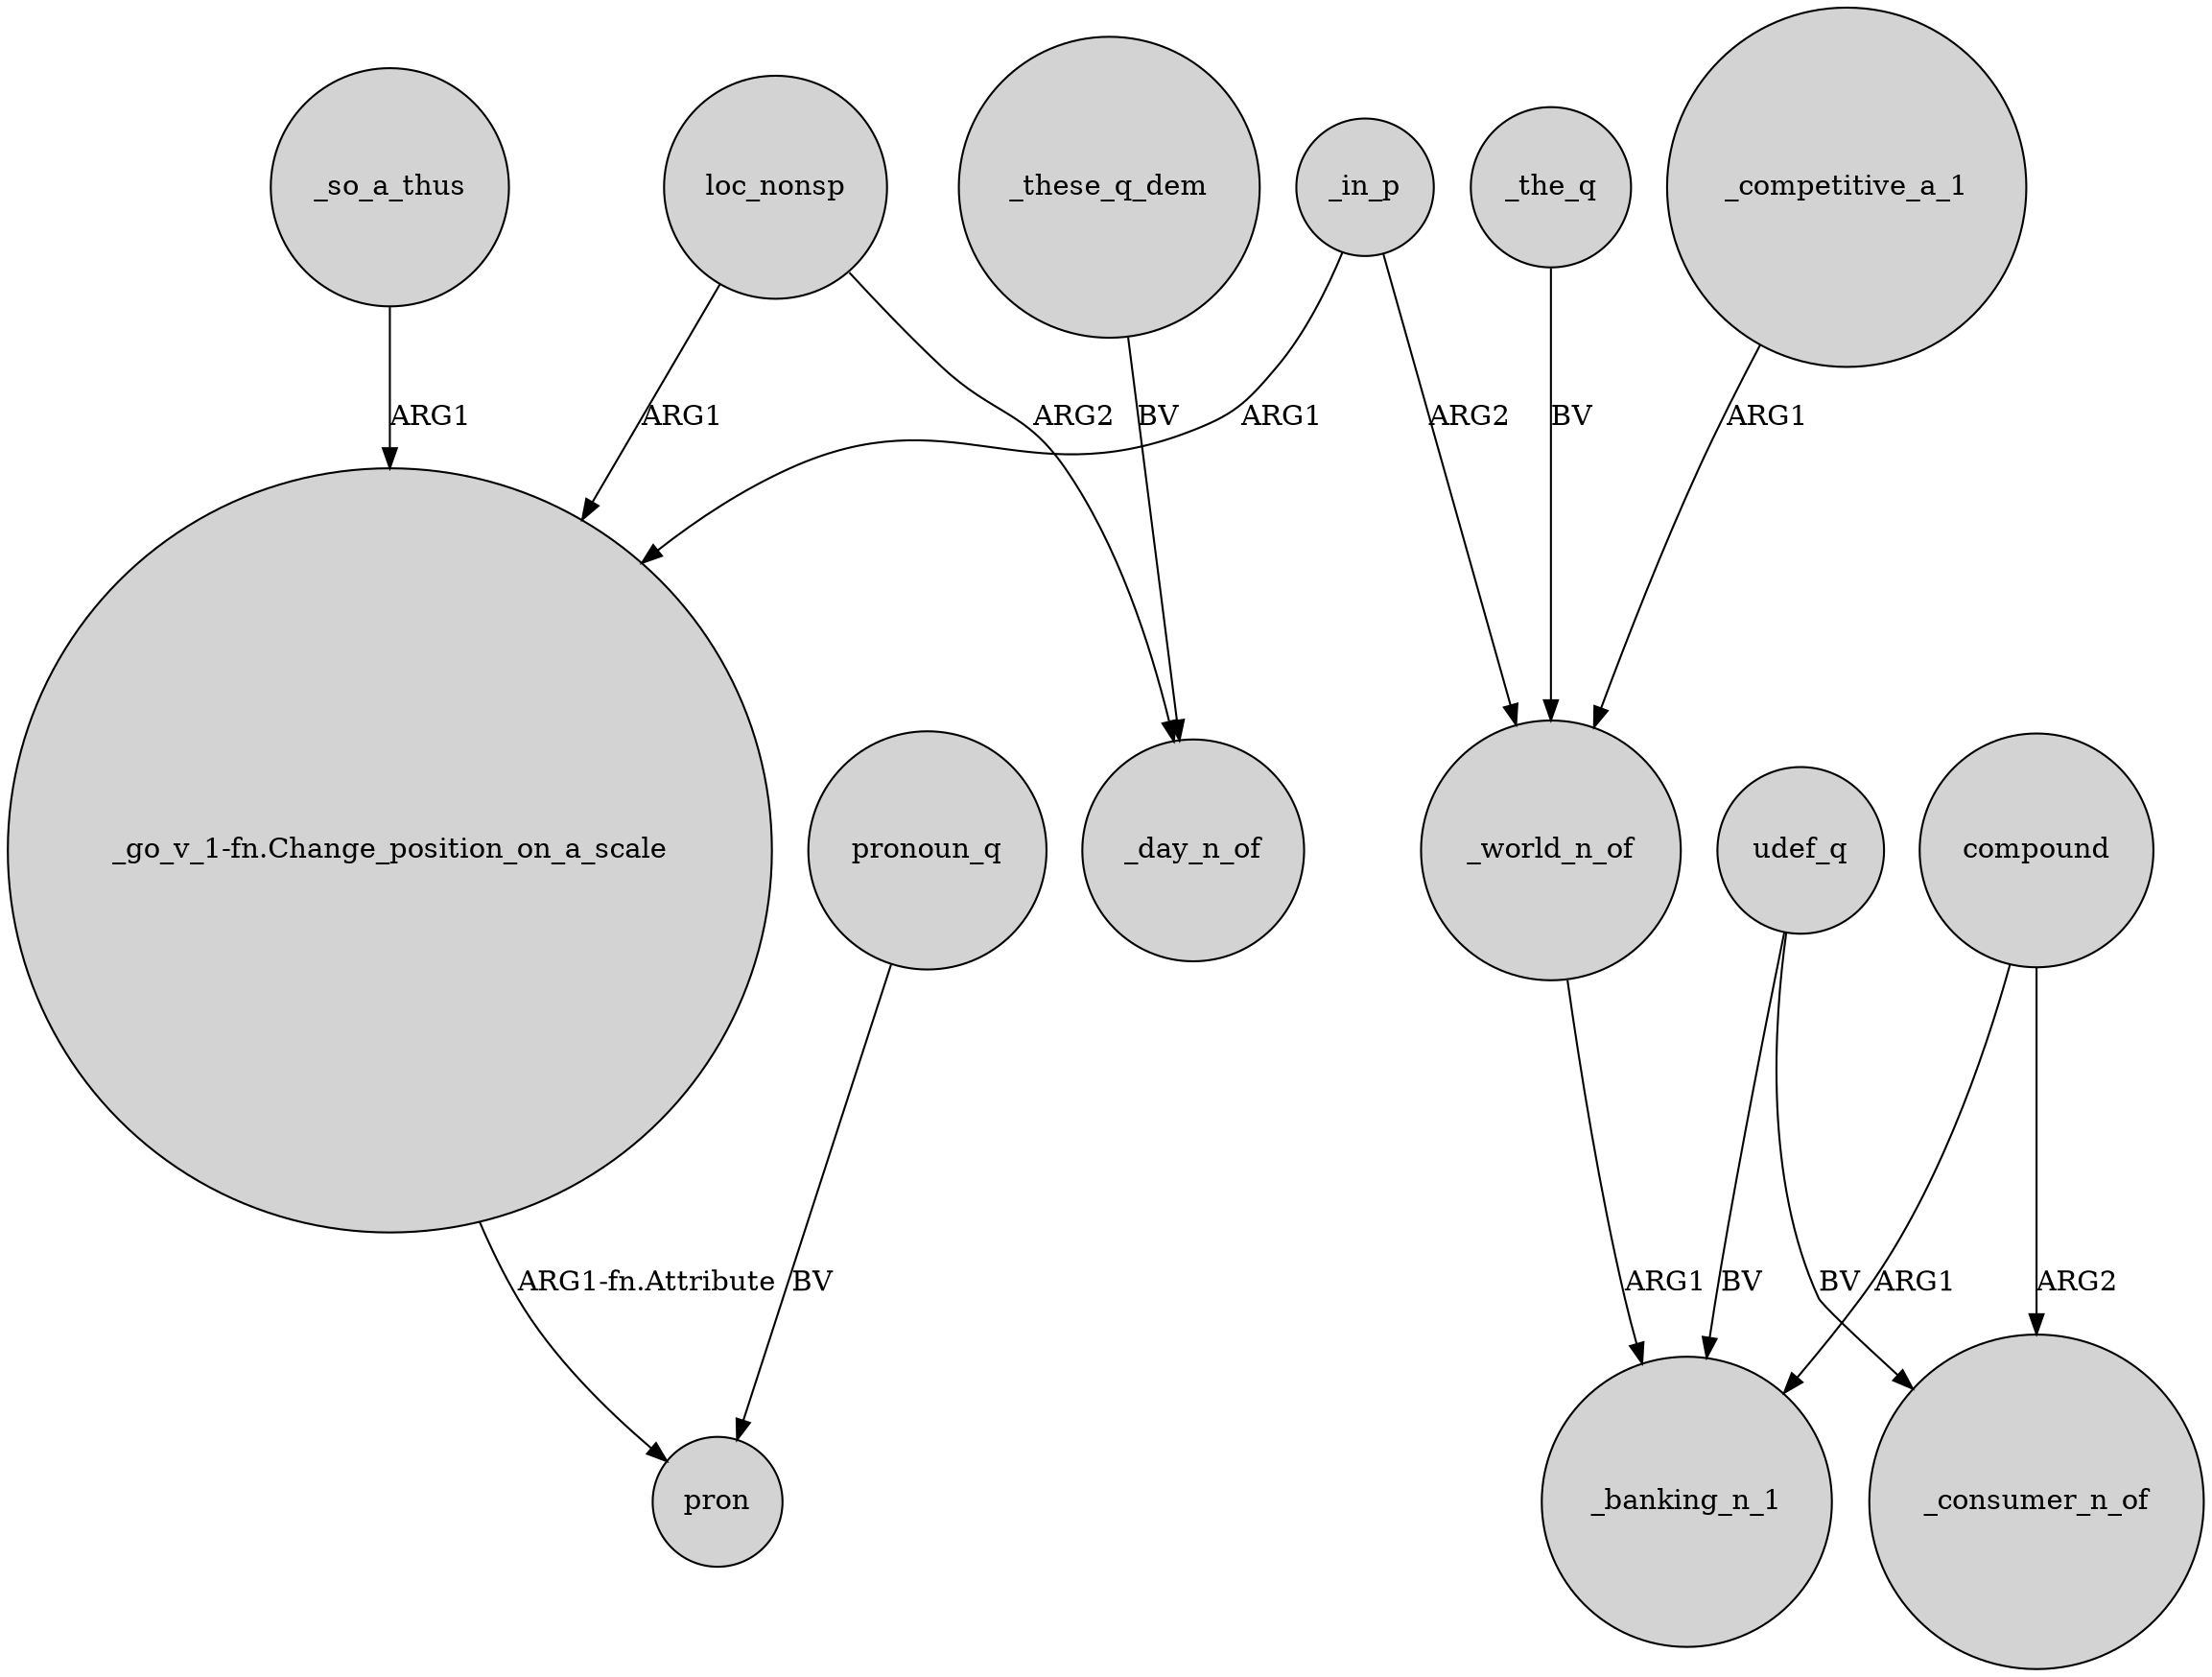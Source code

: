 digraph {
	node [shape=circle style=filled]
	pronoun_q -> pron [label=BV]
	loc_nonsp -> "_go_v_1-fn.Change_position_on_a_scale" [label=ARG1]
	_in_p -> _world_n_of [label=ARG2]
	"_go_v_1-fn.Change_position_on_a_scale" -> pron [label="ARG1-fn.Attribute"]
	udef_q -> _banking_n_1 [label=BV]
	_in_p -> "_go_v_1-fn.Change_position_on_a_scale" [label=ARG1]
	_competitive_a_1 -> _world_n_of [label=ARG1]
	udef_q -> _consumer_n_of [label=BV]
	_the_q -> _world_n_of [label=BV]
	compound -> _consumer_n_of [label=ARG2]
	_world_n_of -> _banking_n_1 [label=ARG1]
	_these_q_dem -> _day_n_of [label=BV]
	compound -> _banking_n_1 [label=ARG1]
	_so_a_thus -> "_go_v_1-fn.Change_position_on_a_scale" [label=ARG1]
	loc_nonsp -> _day_n_of [label=ARG2]
}
